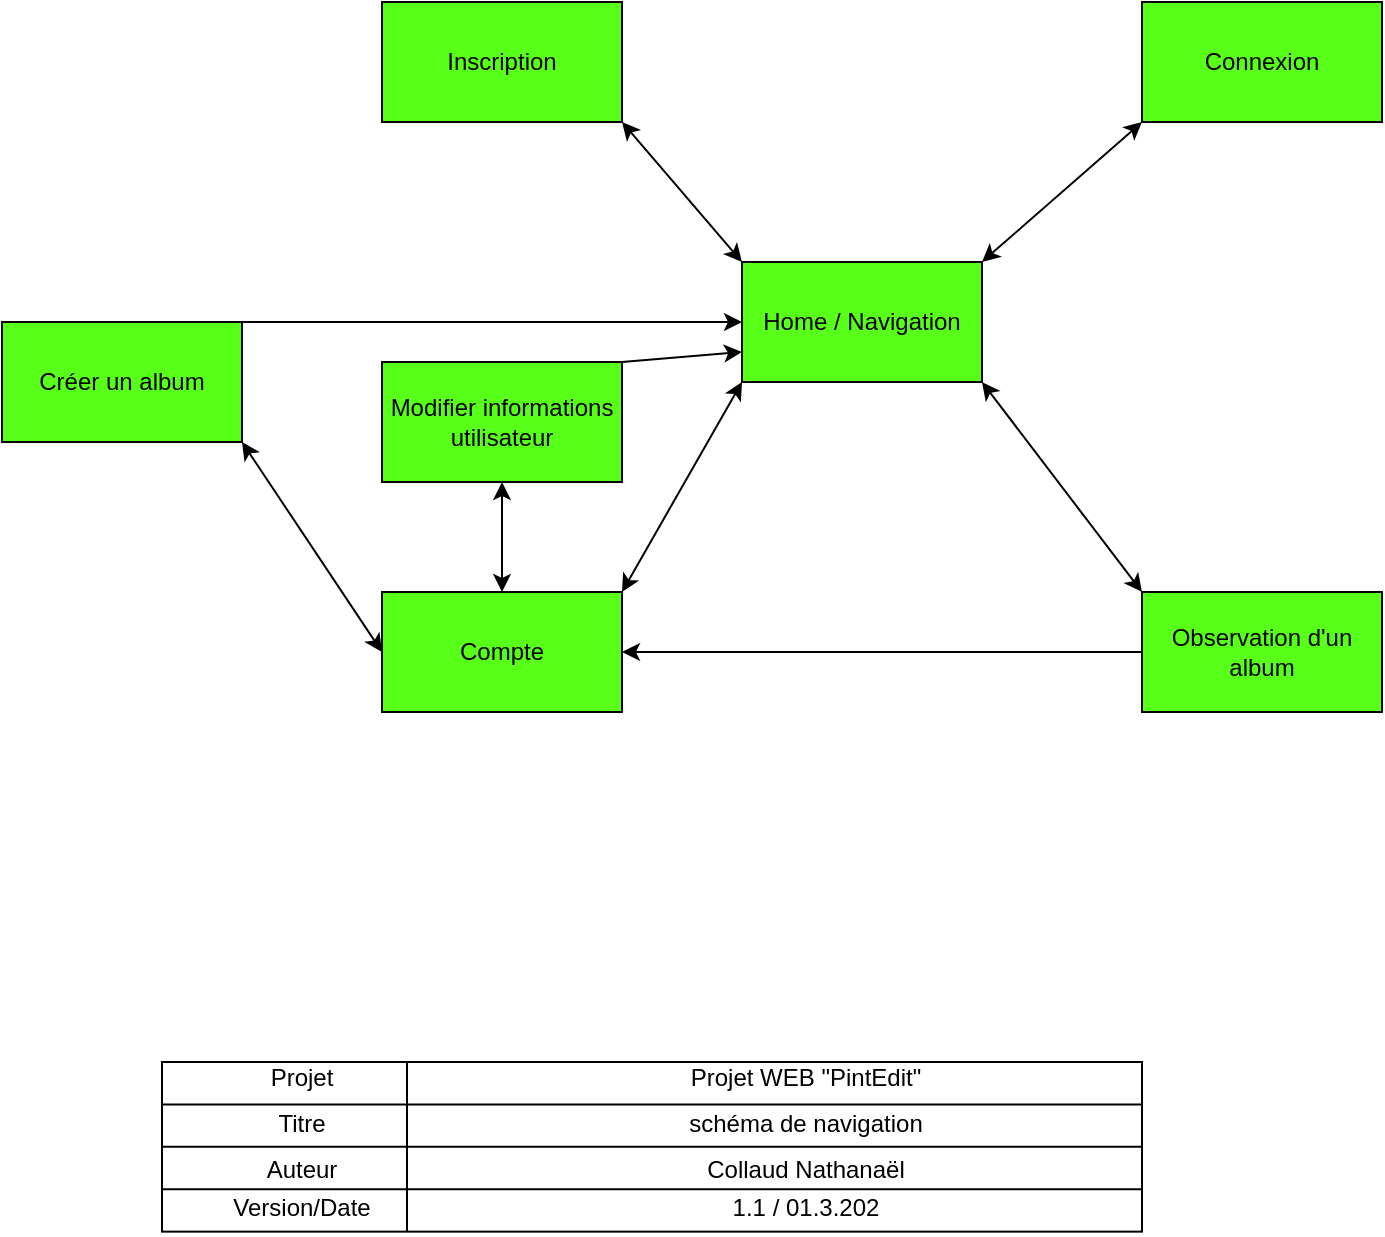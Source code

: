 <mxfile version="13.7.3" type="device"><diagram id="FyVqs0Tc5oxeXCrVnnnr" name="Page-1"><mxGraphModel dx="2387" dy="995" grid="1" gridSize="10" guides="1" tooltips="1" connect="1" arrows="1" fold="1" page="1" pageScale="1" pageWidth="827" pageHeight="1169" math="0" shadow="0"><root><mxCell id="0"/><mxCell id="1" parent="0"/><mxCell id="IcZIbSjRiBF-ObY97Pmo-1" value="Home / Navigation" style="rounded=0;whiteSpace=wrap;html=1;fillColor=#57FF19;" parent="1" vertex="1"><mxGeometry x="320" y="360" width="120" height="60" as="geometry"/></mxCell><mxCell id="IcZIbSjRiBF-ObY97Pmo-2" value="Connexion" style="rounded=0;whiteSpace=wrap;html=1;fillColor=#57FF19;" parent="1" vertex="1"><mxGeometry x="520" y="230" width="120" height="60" as="geometry"/></mxCell><mxCell id="IcZIbSjRiBF-ObY97Pmo-3" value="Modifier informations utilisateur" style="rounded=0;whiteSpace=wrap;html=1;fillColor=#57FF19;" parent="1" vertex="1"><mxGeometry x="140" y="410" width="120" height="60" as="geometry"/></mxCell><mxCell id="IcZIbSjRiBF-ObY97Pmo-4" value="Inscription" style="rounded=0;whiteSpace=wrap;html=1;fillColor=#57FF19;" parent="1" vertex="1"><mxGeometry x="140" y="230" width="120" height="60" as="geometry"/></mxCell><mxCell id="IcZIbSjRiBF-ObY97Pmo-6" value="Compte" style="rounded=0;whiteSpace=wrap;html=1;fillColor=#57FF19;" parent="1" vertex="1"><mxGeometry x="140" y="525" width="120" height="60" as="geometry"/></mxCell><mxCell id="v3-KIEe4cyJUYs9x_ZoA-1" value="" style="group" parent="1" vertex="1" connectable="0"><mxGeometry x="30" y="760" width="490" height="84.82" as="geometry"/></mxCell><mxCell id="v3-KIEe4cyJUYs9x_ZoA-2" value="" style="rounded=0;whiteSpace=wrap;html=1;" parent="v3-KIEe4cyJUYs9x_ZoA-1" vertex="1"><mxGeometry width="490" height="84.82" as="geometry"/></mxCell><mxCell id="v3-KIEe4cyJUYs9x_ZoA-3" value="" style="endArrow=none;html=1;entryX=0;entryY=0.25;entryDx=0;entryDy=0;exitX=1;exitY=0.25;exitDx=0;exitDy=0;" parent="v3-KIEe4cyJUYs9x_ZoA-1" source="v3-KIEe4cyJUYs9x_ZoA-2" target="v3-KIEe4cyJUYs9x_ZoA-2" edge="1"><mxGeometry width="50" height="50" relative="1" as="geometry"><mxPoint y="161.929" as="sourcePoint"/><mxPoint x="70" y="123.375" as="targetPoint"/></mxGeometry></mxCell><mxCell id="v3-KIEe4cyJUYs9x_ZoA-4" value="" style="endArrow=none;html=1;entryX=0;entryY=0.5;entryDx=0;entryDy=0;exitX=1;exitY=0.5;exitDx=0;exitDy=0;" parent="v3-KIEe4cyJUYs9x_ZoA-1" source="v3-KIEe4cyJUYs9x_ZoA-2" target="v3-KIEe4cyJUYs9x_ZoA-2" edge="1"><mxGeometry width="50" height="50" relative="1" as="geometry"><mxPoint y="161.929" as="sourcePoint"/><mxPoint x="70" y="123.375" as="targetPoint"/></mxGeometry></mxCell><mxCell id="v3-KIEe4cyJUYs9x_ZoA-5" value="" style="endArrow=none;html=1;entryX=0;entryY=0.75;entryDx=0;entryDy=0;exitX=1;exitY=0.75;exitDx=0;exitDy=0;" parent="v3-KIEe4cyJUYs9x_ZoA-1" source="v3-KIEe4cyJUYs9x_ZoA-2" target="v3-KIEe4cyJUYs9x_ZoA-2" edge="1"><mxGeometry width="50" height="50" relative="1" as="geometry"><mxPoint y="161.929" as="sourcePoint"/><mxPoint x="70" y="123.375" as="targetPoint"/></mxGeometry></mxCell><mxCell id="v3-KIEe4cyJUYs9x_ZoA-6" value="" style="endArrow=none;html=1;entryX=0.25;entryY=0;entryDx=0;entryDy=0;exitX=0.25;exitY=1;exitDx=0;exitDy=0;" parent="v3-KIEe4cyJUYs9x_ZoA-1" source="v3-KIEe4cyJUYs9x_ZoA-2" target="v3-KIEe4cyJUYs9x_ZoA-2" edge="1"><mxGeometry width="50" height="50" relative="1" as="geometry"><mxPoint y="161.929" as="sourcePoint"/><mxPoint x="70" y="123.375" as="targetPoint"/></mxGeometry></mxCell><mxCell id="v3-KIEe4cyJUYs9x_ZoA-7" value="Projet" style="text;html=1;strokeColor=none;fillColor=none;align=center;verticalAlign=middle;whiteSpace=wrap;rounded=0;" parent="v3-KIEe4cyJUYs9x_ZoA-1" vertex="1"><mxGeometry x="42" width="56.0" height="15.422" as="geometry"/></mxCell><mxCell id="v3-KIEe4cyJUYs9x_ZoA-8" value="Titre" style="text;html=1;strokeColor=none;fillColor=none;align=center;verticalAlign=middle;whiteSpace=wrap;rounded=0;" parent="v3-KIEe4cyJUYs9x_ZoA-1" vertex="1"><mxGeometry x="42" y="23.133" width="56.0" height="15.422" as="geometry"/></mxCell><mxCell id="v3-KIEe4cyJUYs9x_ZoA-9" value="Auteur" style="text;html=1;strokeColor=none;fillColor=none;align=center;verticalAlign=middle;whiteSpace=wrap;rounded=0;" parent="v3-KIEe4cyJUYs9x_ZoA-1" vertex="1"><mxGeometry x="42" y="46.265" width="56.0" height="15.422" as="geometry"/></mxCell><mxCell id="v3-KIEe4cyJUYs9x_ZoA-10" value="Version/Date" style="text;html=1;strokeColor=none;fillColor=none;align=center;verticalAlign=middle;whiteSpace=wrap;rounded=0;" parent="v3-KIEe4cyJUYs9x_ZoA-1" vertex="1"><mxGeometry x="42" y="65.543" width="56.0" height="15.422" as="geometry"/></mxCell><mxCell id="v3-KIEe4cyJUYs9x_ZoA-11" value="Projet WEB &quot;PintEdit&quot;" style="text;html=1;strokeColor=none;fillColor=none;align=center;verticalAlign=middle;whiteSpace=wrap;rounded=0;" parent="v3-KIEe4cyJUYs9x_ZoA-1" vertex="1"><mxGeometry x="224.0" width="196.0" height="15.422" as="geometry"/></mxCell><mxCell id="v3-KIEe4cyJUYs9x_ZoA-12" value="schéma de navigation" style="text;html=1;strokeColor=none;fillColor=none;align=center;verticalAlign=middle;whiteSpace=wrap;rounded=0;" parent="v3-KIEe4cyJUYs9x_ZoA-1" vertex="1"><mxGeometry x="252.0" y="23.133" width="140" height="15.422" as="geometry"/></mxCell><mxCell id="v3-KIEe4cyJUYs9x_ZoA-13" value="Collaud Nathanaël" style="text;html=1;strokeColor=none;fillColor=none;align=center;verticalAlign=middle;whiteSpace=wrap;rounded=0;" parent="v3-KIEe4cyJUYs9x_ZoA-1" vertex="1"><mxGeometry x="210.0" y="46.265" width="224.0" height="15.422" as="geometry"/></mxCell><mxCell id="v3-KIEe4cyJUYs9x_ZoA-14" value="1.1 / 01.3.202" style="text;html=1;strokeColor=none;fillColor=none;align=center;verticalAlign=middle;whiteSpace=wrap;rounded=0;" parent="v3-KIEe4cyJUYs9x_ZoA-1" vertex="1"><mxGeometry x="252.0" y="69.398" width="140" height="7.711" as="geometry"/></mxCell><mxCell id="GwlYmT2ZpATcaDehSFMr-6" value="Observation d'un album" style="rounded=0;whiteSpace=wrap;html=1;fillColor=#57FF19;" parent="1" vertex="1"><mxGeometry x="520" y="525" width="120" height="60" as="geometry"/></mxCell><mxCell id="nJmXqmlcjFCk4VuRHzz9-11" value="Créer un album" style="rounded=0;whiteSpace=wrap;html=1;fillColor=#57FF19;" vertex="1" parent="1"><mxGeometry x="-50" y="390" width="120" height="60" as="geometry"/></mxCell><mxCell id="nJmXqmlcjFCk4VuRHzz9-15" value="" style="endArrow=classic;html=1;entryX=0;entryY=0.75;entryDx=0;entryDy=0;exitX=1;exitY=0;exitDx=0;exitDy=0;" edge="1" parent="1" source="IcZIbSjRiBF-ObY97Pmo-3" target="IcZIbSjRiBF-ObY97Pmo-1"><mxGeometry width="50" height="50" relative="1" as="geometry"><mxPoint x="390" y="450" as="sourcePoint"/><mxPoint x="440" y="400" as="targetPoint"/></mxGeometry></mxCell><mxCell id="nJmXqmlcjFCk4VuRHzz9-16" value="" style="endArrow=classic;startArrow=classic;html=1;exitX=0.5;exitY=0;exitDx=0;exitDy=0;entryX=0.5;entryY=1;entryDx=0;entryDy=0;" edge="1" parent="1" source="IcZIbSjRiBF-ObY97Pmo-6" target="IcZIbSjRiBF-ObY97Pmo-3"><mxGeometry width="50" height="50" relative="1" as="geometry"><mxPoint x="390" y="505" as="sourcePoint"/><mxPoint x="200" y="515" as="targetPoint"/></mxGeometry></mxCell><mxCell id="nJmXqmlcjFCk4VuRHzz9-17" value="" style="endArrow=classic;startArrow=classic;html=1;exitX=1;exitY=1;exitDx=0;exitDy=0;entryX=0;entryY=0.5;entryDx=0;entryDy=0;" edge="1" parent="1" source="nJmXqmlcjFCk4VuRHzz9-11" target="IcZIbSjRiBF-ObY97Pmo-6"><mxGeometry width="50" height="50" relative="1" as="geometry"><mxPoint x="390" y="450" as="sourcePoint"/><mxPoint x="440" y="400" as="targetPoint"/></mxGeometry></mxCell><mxCell id="nJmXqmlcjFCk4VuRHzz9-19" value="" style="endArrow=classic;html=1;entryX=0;entryY=0.5;entryDx=0;entryDy=0;exitX=1;exitY=0;exitDx=0;exitDy=0;" edge="1" parent="1" source="nJmXqmlcjFCk4VuRHzz9-11" target="IcZIbSjRiBF-ObY97Pmo-1"><mxGeometry width="50" height="50" relative="1" as="geometry"><mxPoint x="390" y="450" as="sourcePoint"/><mxPoint x="440" y="400" as="targetPoint"/></mxGeometry></mxCell><mxCell id="nJmXqmlcjFCk4VuRHzz9-20" value="" style="endArrow=classic;startArrow=classic;html=1;entryX=1;entryY=1;entryDx=0;entryDy=0;exitX=0;exitY=0;exitDx=0;exitDy=0;" edge="1" parent="1" source="IcZIbSjRiBF-ObY97Pmo-1" target="IcZIbSjRiBF-ObY97Pmo-4"><mxGeometry width="50" height="50" relative="1" as="geometry"><mxPoint x="390" y="450" as="sourcePoint"/><mxPoint x="440" y="400" as="targetPoint"/></mxGeometry></mxCell><mxCell id="nJmXqmlcjFCk4VuRHzz9-21" value="" style="endArrow=classic;startArrow=classic;html=1;entryX=0;entryY=1;entryDx=0;entryDy=0;exitX=1;exitY=0;exitDx=0;exitDy=0;" edge="1" parent="1" source="IcZIbSjRiBF-ObY97Pmo-1" target="IcZIbSjRiBF-ObY97Pmo-2"><mxGeometry width="50" height="50" relative="1" as="geometry"><mxPoint x="390" y="450" as="sourcePoint"/><mxPoint x="440" y="400" as="targetPoint"/></mxGeometry></mxCell><mxCell id="nJmXqmlcjFCk4VuRHzz9-22" value="" style="endArrow=classic;startArrow=classic;html=1;entryX=1;entryY=1;entryDx=0;entryDy=0;exitX=0;exitY=0;exitDx=0;exitDy=0;" edge="1" parent="1" source="GwlYmT2ZpATcaDehSFMr-6" target="IcZIbSjRiBF-ObY97Pmo-1"><mxGeometry width="50" height="50" relative="1" as="geometry"><mxPoint x="390" y="450" as="sourcePoint"/><mxPoint x="440" y="400" as="targetPoint"/></mxGeometry></mxCell><mxCell id="nJmXqmlcjFCk4VuRHzz9-23" value="" style="endArrow=classic;startArrow=classic;html=1;exitX=1;exitY=0;exitDx=0;exitDy=0;entryX=0;entryY=1;entryDx=0;entryDy=0;" edge="1" parent="1" source="IcZIbSjRiBF-ObY97Pmo-6" target="IcZIbSjRiBF-ObY97Pmo-1"><mxGeometry width="50" height="50" relative="1" as="geometry"><mxPoint x="390" y="450" as="sourcePoint"/><mxPoint x="440" y="400" as="targetPoint"/></mxGeometry></mxCell><mxCell id="nJmXqmlcjFCk4VuRHzz9-24" value="" style="endArrow=classic;html=1;entryX=1;entryY=0.5;entryDx=0;entryDy=0;exitX=0;exitY=0.5;exitDx=0;exitDy=0;" edge="1" parent="1" source="GwlYmT2ZpATcaDehSFMr-6" target="IcZIbSjRiBF-ObY97Pmo-6"><mxGeometry width="50" height="50" relative="1" as="geometry"><mxPoint x="290" y="550" as="sourcePoint"/><mxPoint x="340" y="500" as="targetPoint"/></mxGeometry></mxCell></root></mxGraphModel></diagram></mxfile>